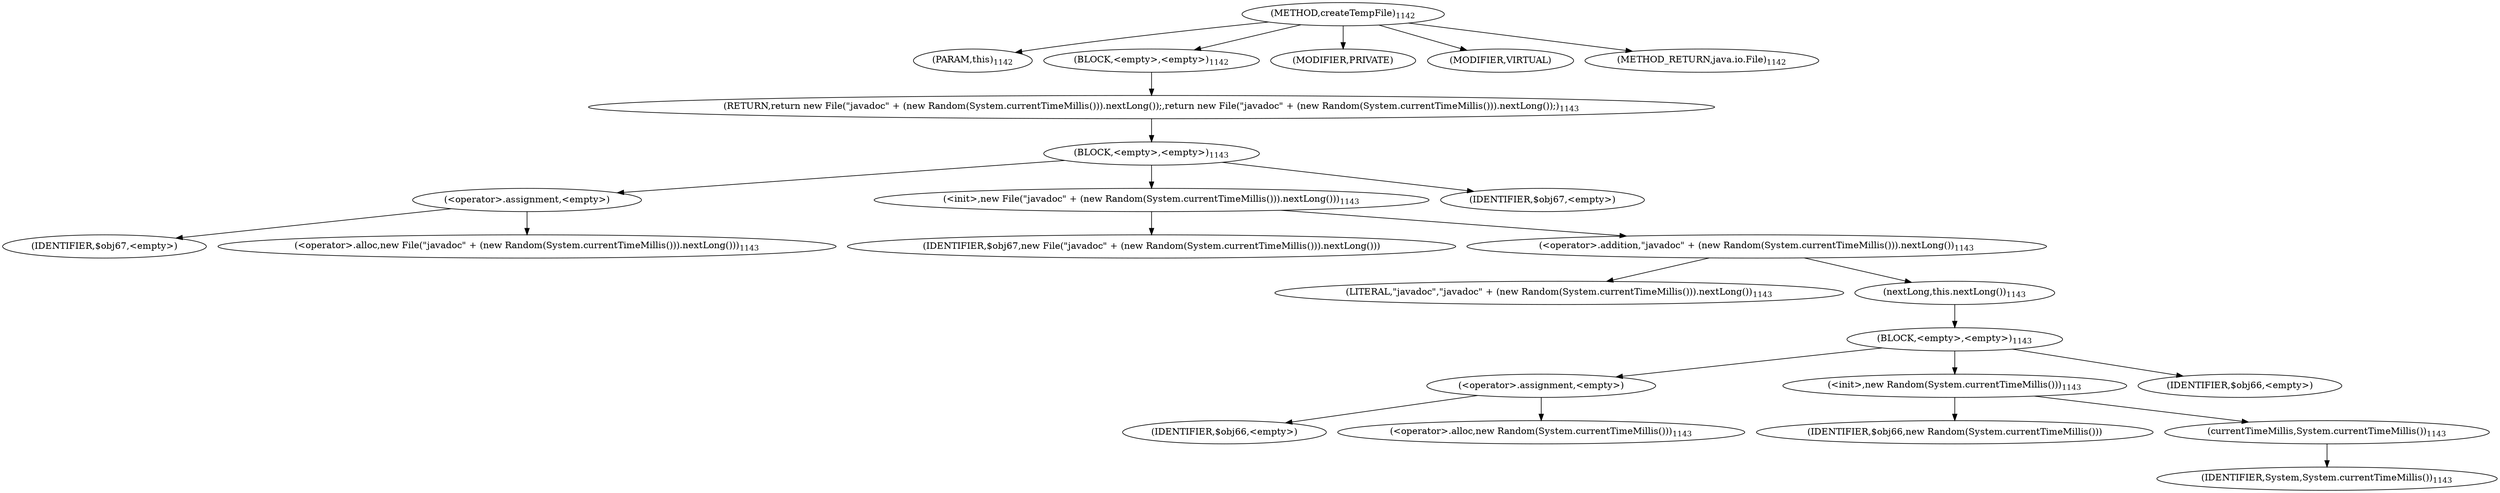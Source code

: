 digraph "createTempFile" {  
"3744" [label = <(METHOD,createTempFile)<SUB>1142</SUB>> ]
"3745" [label = <(PARAM,this)<SUB>1142</SUB>> ]
"3746" [label = <(BLOCK,&lt;empty&gt;,&lt;empty&gt;)<SUB>1142</SUB>> ]
"3747" [label = <(RETURN,return new File(&quot;javadoc&quot; + (new Random(System.currentTimeMillis())).nextLong());,return new File(&quot;javadoc&quot; + (new Random(System.currentTimeMillis())).nextLong());)<SUB>1143</SUB>> ]
"3748" [label = <(BLOCK,&lt;empty&gt;,&lt;empty&gt;)<SUB>1143</SUB>> ]
"3749" [label = <(&lt;operator&gt;.assignment,&lt;empty&gt;)> ]
"3750" [label = <(IDENTIFIER,$obj67,&lt;empty&gt;)> ]
"3751" [label = <(&lt;operator&gt;.alloc,new File(&quot;javadoc&quot; + (new Random(System.currentTimeMillis())).nextLong()))<SUB>1143</SUB>> ]
"3752" [label = <(&lt;init&gt;,new File(&quot;javadoc&quot; + (new Random(System.currentTimeMillis())).nextLong()))<SUB>1143</SUB>> ]
"3753" [label = <(IDENTIFIER,$obj67,new File(&quot;javadoc&quot; + (new Random(System.currentTimeMillis())).nextLong()))> ]
"3754" [label = <(&lt;operator&gt;.addition,&quot;javadoc&quot; + (new Random(System.currentTimeMillis())).nextLong())<SUB>1143</SUB>> ]
"3755" [label = <(LITERAL,&quot;javadoc&quot;,&quot;javadoc&quot; + (new Random(System.currentTimeMillis())).nextLong())<SUB>1143</SUB>> ]
"3756" [label = <(nextLong,this.nextLong())<SUB>1143</SUB>> ]
"3757" [label = <(BLOCK,&lt;empty&gt;,&lt;empty&gt;)<SUB>1143</SUB>> ]
"3758" [label = <(&lt;operator&gt;.assignment,&lt;empty&gt;)> ]
"3759" [label = <(IDENTIFIER,$obj66,&lt;empty&gt;)> ]
"3760" [label = <(&lt;operator&gt;.alloc,new Random(System.currentTimeMillis()))<SUB>1143</SUB>> ]
"3761" [label = <(&lt;init&gt;,new Random(System.currentTimeMillis()))<SUB>1143</SUB>> ]
"3762" [label = <(IDENTIFIER,$obj66,new Random(System.currentTimeMillis()))> ]
"3763" [label = <(currentTimeMillis,System.currentTimeMillis())<SUB>1143</SUB>> ]
"3764" [label = <(IDENTIFIER,System,System.currentTimeMillis())<SUB>1143</SUB>> ]
"3765" [label = <(IDENTIFIER,$obj66,&lt;empty&gt;)> ]
"3766" [label = <(IDENTIFIER,$obj67,&lt;empty&gt;)> ]
"3767" [label = <(MODIFIER,PRIVATE)> ]
"3768" [label = <(MODIFIER,VIRTUAL)> ]
"3769" [label = <(METHOD_RETURN,java.io.File)<SUB>1142</SUB>> ]
  "3744" -> "3745" 
  "3744" -> "3746" 
  "3744" -> "3767" 
  "3744" -> "3768" 
  "3744" -> "3769" 
  "3746" -> "3747" 
  "3747" -> "3748" 
  "3748" -> "3749" 
  "3748" -> "3752" 
  "3748" -> "3766" 
  "3749" -> "3750" 
  "3749" -> "3751" 
  "3752" -> "3753" 
  "3752" -> "3754" 
  "3754" -> "3755" 
  "3754" -> "3756" 
  "3756" -> "3757" 
  "3757" -> "3758" 
  "3757" -> "3761" 
  "3757" -> "3765" 
  "3758" -> "3759" 
  "3758" -> "3760" 
  "3761" -> "3762" 
  "3761" -> "3763" 
  "3763" -> "3764" 
}
